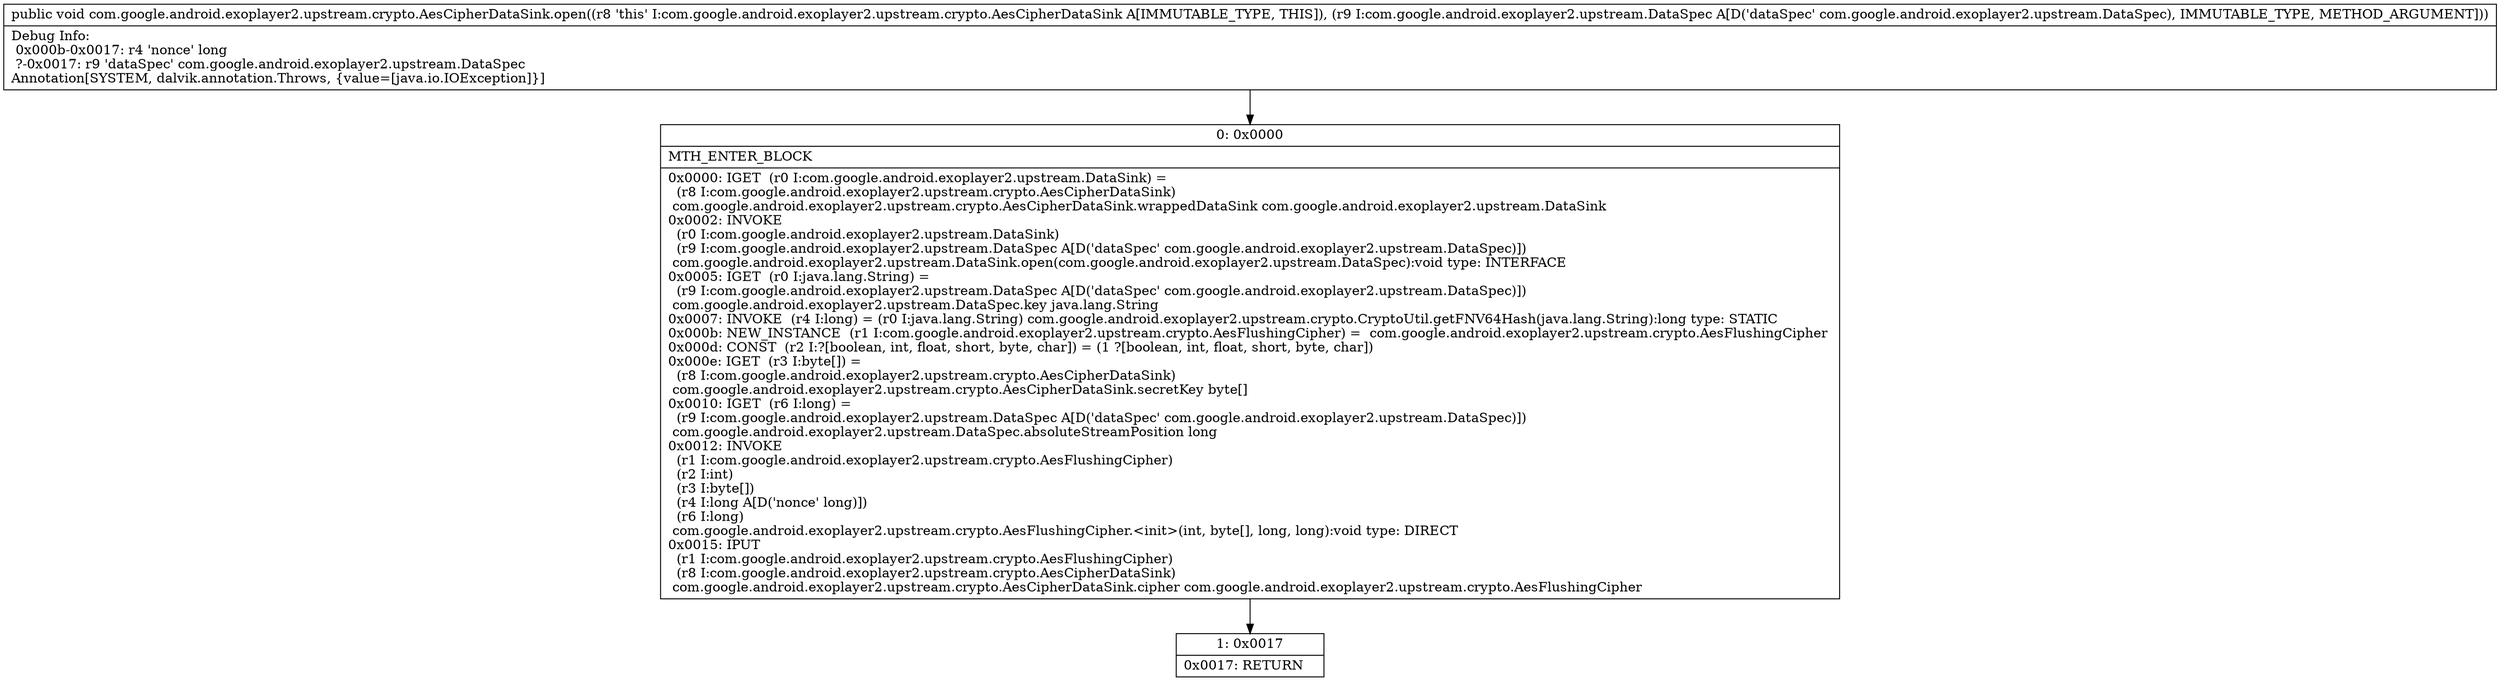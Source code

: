 digraph "CFG forcom.google.android.exoplayer2.upstream.crypto.AesCipherDataSink.open(Lcom\/google\/android\/exoplayer2\/upstream\/DataSpec;)V" {
Node_0 [shape=record,label="{0\:\ 0x0000|MTH_ENTER_BLOCK\l|0x0000: IGET  (r0 I:com.google.android.exoplayer2.upstream.DataSink) = \l  (r8 I:com.google.android.exoplayer2.upstream.crypto.AesCipherDataSink)\l com.google.android.exoplayer2.upstream.crypto.AesCipherDataSink.wrappedDataSink com.google.android.exoplayer2.upstream.DataSink \l0x0002: INVOKE  \l  (r0 I:com.google.android.exoplayer2.upstream.DataSink)\l  (r9 I:com.google.android.exoplayer2.upstream.DataSpec A[D('dataSpec' com.google.android.exoplayer2.upstream.DataSpec)])\l com.google.android.exoplayer2.upstream.DataSink.open(com.google.android.exoplayer2.upstream.DataSpec):void type: INTERFACE \l0x0005: IGET  (r0 I:java.lang.String) = \l  (r9 I:com.google.android.exoplayer2.upstream.DataSpec A[D('dataSpec' com.google.android.exoplayer2.upstream.DataSpec)])\l com.google.android.exoplayer2.upstream.DataSpec.key java.lang.String \l0x0007: INVOKE  (r4 I:long) = (r0 I:java.lang.String) com.google.android.exoplayer2.upstream.crypto.CryptoUtil.getFNV64Hash(java.lang.String):long type: STATIC \l0x000b: NEW_INSTANCE  (r1 I:com.google.android.exoplayer2.upstream.crypto.AesFlushingCipher) =  com.google.android.exoplayer2.upstream.crypto.AesFlushingCipher \l0x000d: CONST  (r2 I:?[boolean, int, float, short, byte, char]) = (1 ?[boolean, int, float, short, byte, char]) \l0x000e: IGET  (r3 I:byte[]) = \l  (r8 I:com.google.android.exoplayer2.upstream.crypto.AesCipherDataSink)\l com.google.android.exoplayer2.upstream.crypto.AesCipherDataSink.secretKey byte[] \l0x0010: IGET  (r6 I:long) = \l  (r9 I:com.google.android.exoplayer2.upstream.DataSpec A[D('dataSpec' com.google.android.exoplayer2.upstream.DataSpec)])\l com.google.android.exoplayer2.upstream.DataSpec.absoluteStreamPosition long \l0x0012: INVOKE  \l  (r1 I:com.google.android.exoplayer2.upstream.crypto.AesFlushingCipher)\l  (r2 I:int)\l  (r3 I:byte[])\l  (r4 I:long A[D('nonce' long)])\l  (r6 I:long)\l com.google.android.exoplayer2.upstream.crypto.AesFlushingCipher.\<init\>(int, byte[], long, long):void type: DIRECT \l0x0015: IPUT  \l  (r1 I:com.google.android.exoplayer2.upstream.crypto.AesFlushingCipher)\l  (r8 I:com.google.android.exoplayer2.upstream.crypto.AesCipherDataSink)\l com.google.android.exoplayer2.upstream.crypto.AesCipherDataSink.cipher com.google.android.exoplayer2.upstream.crypto.AesFlushingCipher \l}"];
Node_1 [shape=record,label="{1\:\ 0x0017|0x0017: RETURN   \l}"];
MethodNode[shape=record,label="{public void com.google.android.exoplayer2.upstream.crypto.AesCipherDataSink.open((r8 'this' I:com.google.android.exoplayer2.upstream.crypto.AesCipherDataSink A[IMMUTABLE_TYPE, THIS]), (r9 I:com.google.android.exoplayer2.upstream.DataSpec A[D('dataSpec' com.google.android.exoplayer2.upstream.DataSpec), IMMUTABLE_TYPE, METHOD_ARGUMENT]))  | Debug Info:\l  0x000b\-0x0017: r4 'nonce' long\l  ?\-0x0017: r9 'dataSpec' com.google.android.exoplayer2.upstream.DataSpec\lAnnotation[SYSTEM, dalvik.annotation.Throws, \{value=[java.io.IOException]\}]\l}"];
MethodNode -> Node_0;
Node_0 -> Node_1;
}

